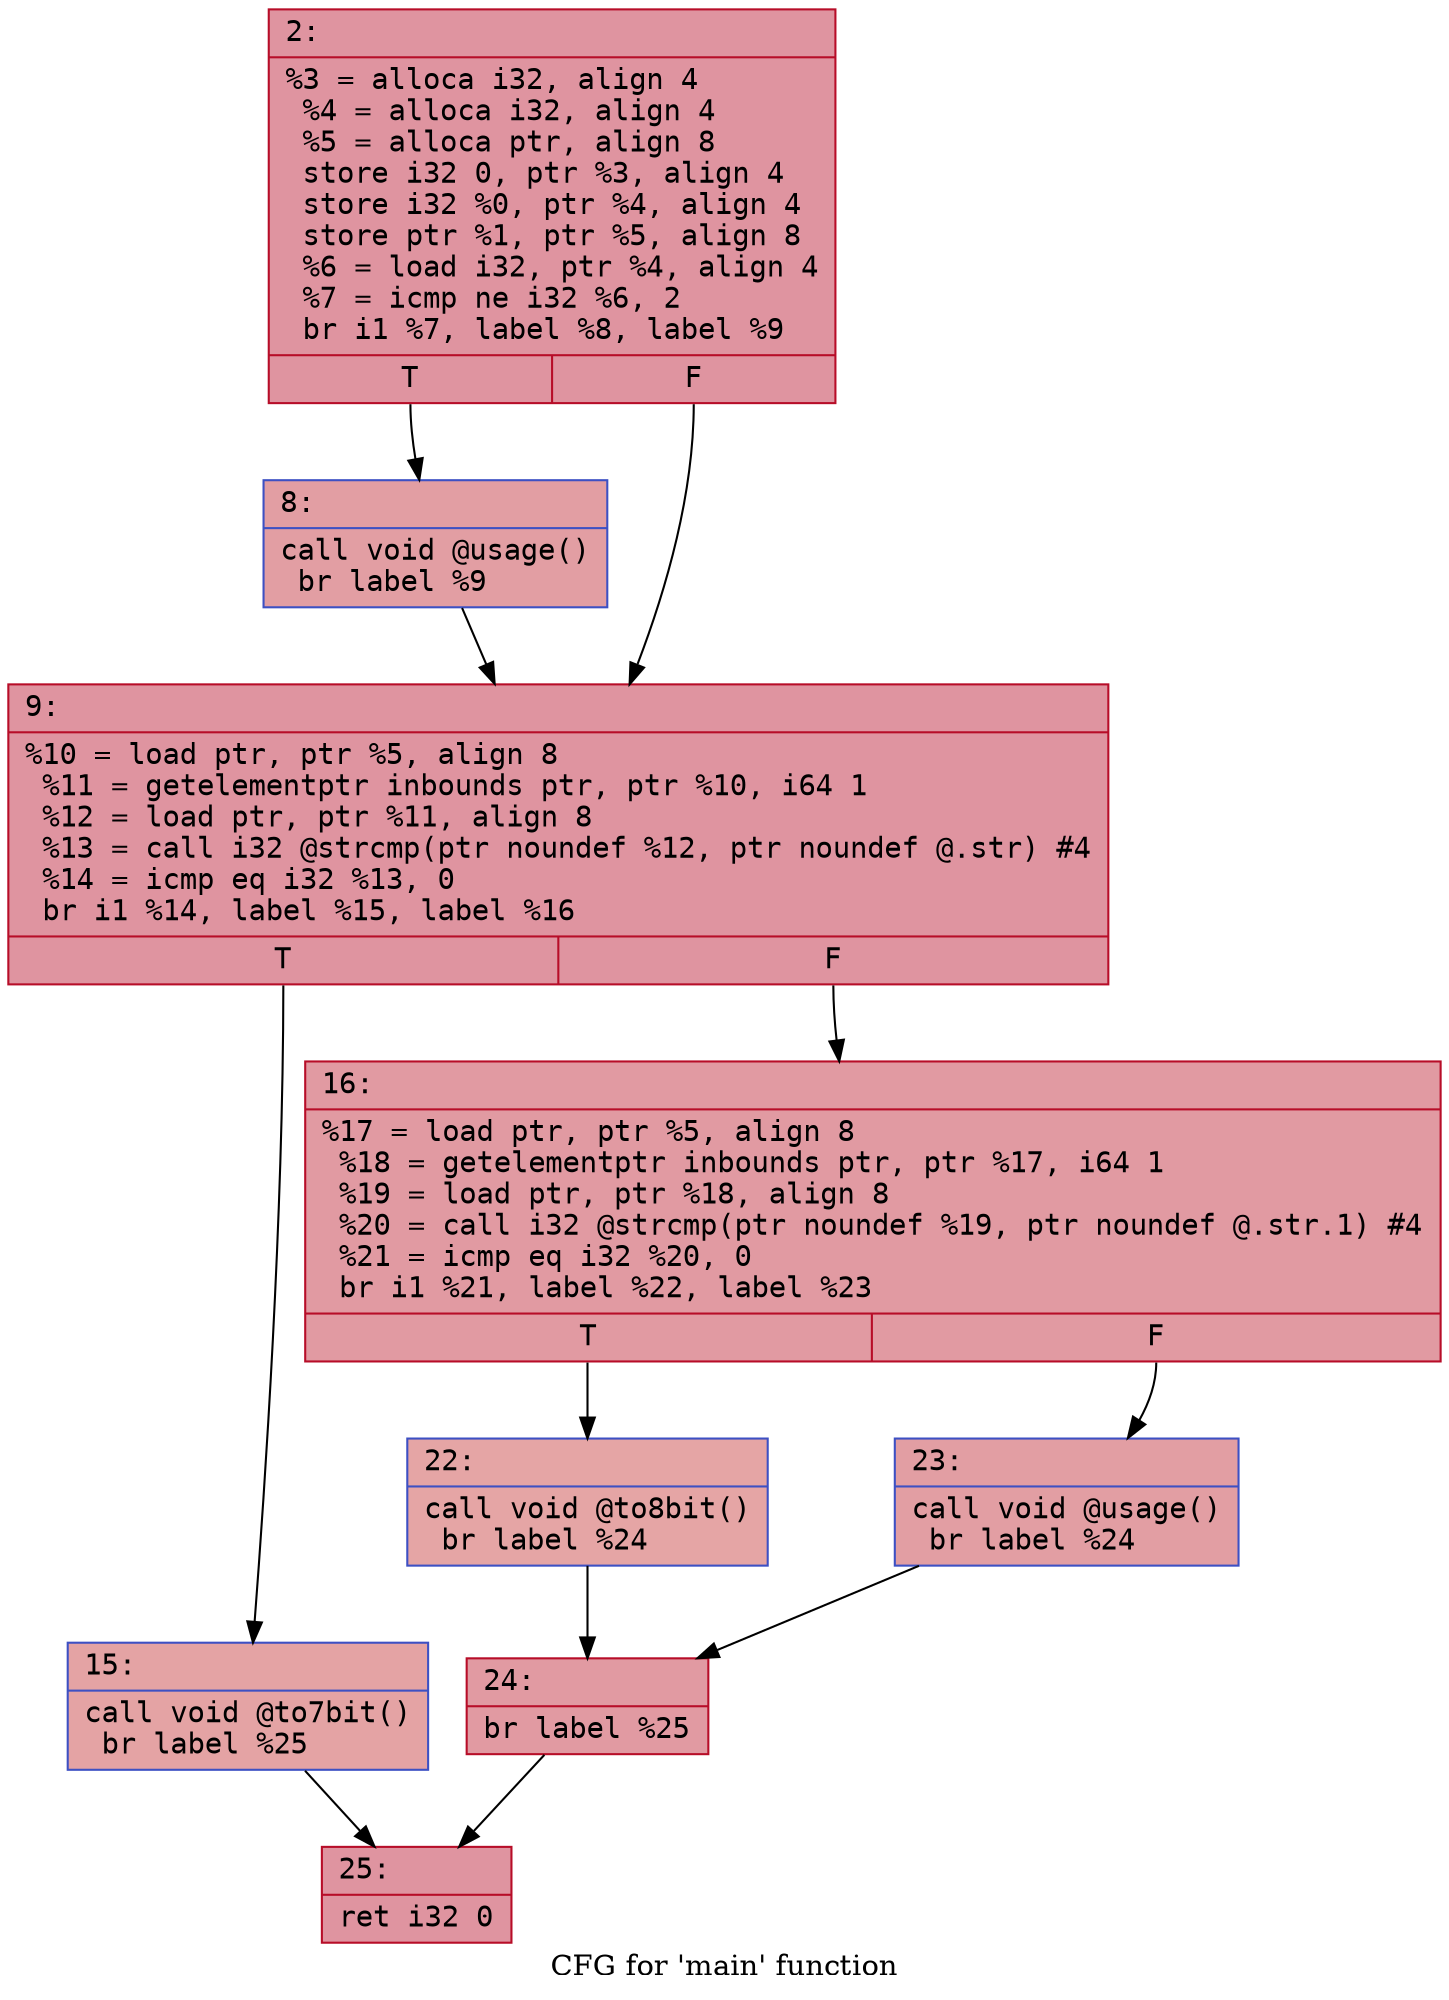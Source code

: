 digraph "CFG for 'main' function" {
	label="CFG for 'main' function";

	Node0x60000252dfe0 [shape=record,color="#b70d28ff", style=filled, fillcolor="#b70d2870" fontname="Courier",label="{2:\l|  %3 = alloca i32, align 4\l  %4 = alloca i32, align 4\l  %5 = alloca ptr, align 8\l  store i32 0, ptr %3, align 4\l  store i32 %0, ptr %4, align 4\l  store ptr %1, ptr %5, align 8\l  %6 = load i32, ptr %4, align 4\l  %7 = icmp ne i32 %6, 2\l  br i1 %7, label %8, label %9\l|{<s0>T|<s1>F}}"];
	Node0x60000252dfe0:s0 -> Node0x60000252e030[tooltip="2 -> 8\nProbability 50.00%" ];
	Node0x60000252dfe0:s1 -> Node0x60000252e080[tooltip="2 -> 9\nProbability 50.00%" ];
	Node0x60000252e030 [shape=record,color="#3d50c3ff", style=filled, fillcolor="#be242e70" fontname="Courier",label="{8:\l|  call void @usage()\l  br label %9\l}"];
	Node0x60000252e030 -> Node0x60000252e080[tooltip="8 -> 9\nProbability 100.00%" ];
	Node0x60000252e080 [shape=record,color="#b70d28ff", style=filled, fillcolor="#b70d2870" fontname="Courier",label="{9:\l|  %10 = load ptr, ptr %5, align 8\l  %11 = getelementptr inbounds ptr, ptr %10, i64 1\l  %12 = load ptr, ptr %11, align 8\l  %13 = call i32 @strcmp(ptr noundef %12, ptr noundef @.str) #4\l  %14 = icmp eq i32 %13, 0\l  br i1 %14, label %15, label %16\l|{<s0>T|<s1>F}}"];
	Node0x60000252e080:s0 -> Node0x60000252e0d0[tooltip="9 -> 15\nProbability 37.50%" ];
	Node0x60000252e080:s1 -> Node0x60000252e120[tooltip="9 -> 16\nProbability 62.50%" ];
	Node0x60000252e0d0 [shape=record,color="#3d50c3ff", style=filled, fillcolor="#c32e3170" fontname="Courier",label="{15:\l|  call void @to7bit()\l  br label %25\l}"];
	Node0x60000252e0d0 -> Node0x60000252e260[tooltip="15 -> 25\nProbability 100.00%" ];
	Node0x60000252e120 [shape=record,color="#b70d28ff", style=filled, fillcolor="#bb1b2c70" fontname="Courier",label="{16:\l|  %17 = load ptr, ptr %5, align 8\l  %18 = getelementptr inbounds ptr, ptr %17, i64 1\l  %19 = load ptr, ptr %18, align 8\l  %20 = call i32 @strcmp(ptr noundef %19, ptr noundef @.str.1) #4\l  %21 = icmp eq i32 %20, 0\l  br i1 %21, label %22, label %23\l|{<s0>T|<s1>F}}"];
	Node0x60000252e120:s0 -> Node0x60000252e170[tooltip="16 -> 22\nProbability 37.50%" ];
	Node0x60000252e120:s1 -> Node0x60000252e1c0[tooltip="16 -> 23\nProbability 62.50%" ];
	Node0x60000252e170 [shape=record,color="#3d50c3ff", style=filled, fillcolor="#c5333470" fontname="Courier",label="{22:\l|  call void @to8bit()\l  br label %24\l}"];
	Node0x60000252e170 -> Node0x60000252e210[tooltip="22 -> 24\nProbability 100.00%" ];
	Node0x60000252e1c0 [shape=record,color="#3d50c3ff", style=filled, fillcolor="#be242e70" fontname="Courier",label="{23:\l|  call void @usage()\l  br label %24\l}"];
	Node0x60000252e1c0 -> Node0x60000252e210[tooltip="23 -> 24\nProbability 100.00%" ];
	Node0x60000252e210 [shape=record,color="#b70d28ff", style=filled, fillcolor="#bb1b2c70" fontname="Courier",label="{24:\l|  br label %25\l}"];
	Node0x60000252e210 -> Node0x60000252e260[tooltip="24 -> 25\nProbability 100.00%" ];
	Node0x60000252e260 [shape=record,color="#b70d28ff", style=filled, fillcolor="#b70d2870" fontname="Courier",label="{25:\l|  ret i32 0\l}"];
}
